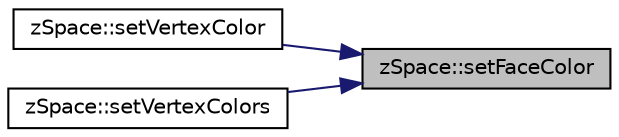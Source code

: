 digraph "zSpace::setFaceColor"
{
 // LATEX_PDF_SIZE
  edge [fontname="Helvetica",fontsize="10",labelfontname="Helvetica",labelfontsize="10"];
  node [fontname="Helvetica",fontsize="10",shape=record];
  rankdir="RL";
  Node308 [label="zSpace::setFaceColor",height=0.2,width=0.4,color="black", fillcolor="grey75", style="filled", fontcolor="black",tooltip="This method sets face color of all the faces to the input color."];
  Node308 -> Node309 [dir="back",color="midnightblue",fontsize="10",style="solid",fontname="Helvetica"];
  Node309 [label="zSpace::setVertexColor",height=0.2,width=0.4,color="black", fillcolor="white", style="filled",URL="$group__z_mesh_utilities.html#ga350a2d9332ce16b822a5169320a789a9",tooltip="This method sets vertex color of all the vertices to the input color."];
  Node308 -> Node310 [dir="back",color="midnightblue",fontsize="10",style="solid",fontname="Helvetica"];
  Node310 [label="zSpace::setVertexColors",height=0.2,width=0.4,color="black", fillcolor="white", style="filled",URL="$group__z_mesh_utilities.html#ga7eea2e4cbed233677f01622bbb290ba7",tooltip="This method sets vertex color of all the vertices with the input color contatiner."];
}
